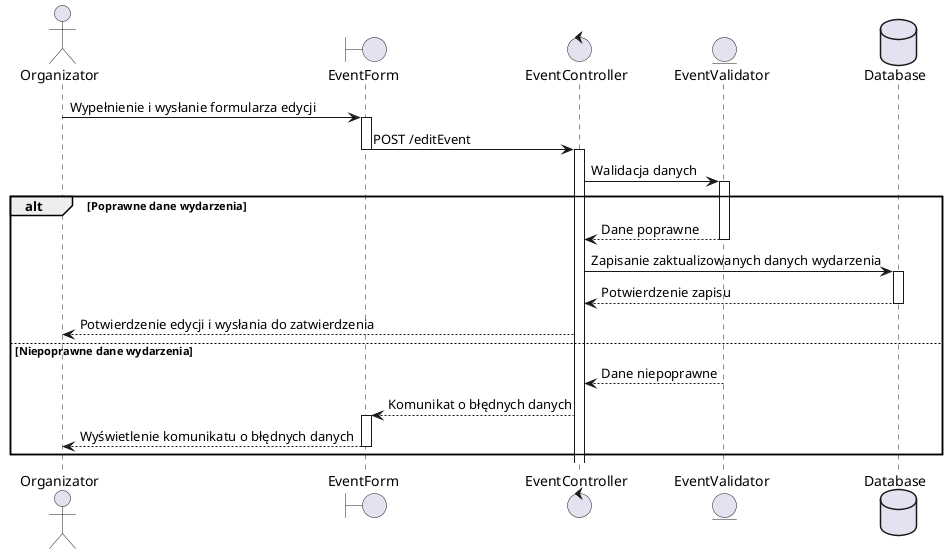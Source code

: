 @startuml
actor Organizator
boundary EventForm  /'Formularz edycji wydarzenia'/ 
control EventController  /'Kontroler zarządzający logiką edycji wydarzenia'/ 
entity EventValidator  /'Walidator danych wydarzenia'/ 
database Database

Organizator -> EventForm: Wypełnienie i wysłanie formularza edycji
activate EventForm
EventForm -> EventController: POST /editEvent
deactivate EventForm
activate EventController
EventController -> EventValidator: Walidacja danych
activate EventValidator

alt Poprawne dane wydarzenia
    EventValidator --> EventController: Dane poprawne
    deactivate EventValidator
    EventController -> Database: Zapisanie zaktualizowanych danych wydarzenia
    activate Database
    Database --> EventController: Potwierdzenie zapisu
    deactivate Database
    EventController --> Organizator: Potwierdzenie edycji i wysłania do zatwierdzenia
else Niepoprawne dane wydarzenia
    EventValidator --> EventController: Dane niepoprawne
    deactivate EventValidator
    EventController --> EventForm: Komunikat o błędnych danych
    activate EventForm
    EventForm --> Organizator: Wyświetlenie komunikatu o błędnych danych
    deactivate EventForm
end
@enduml
